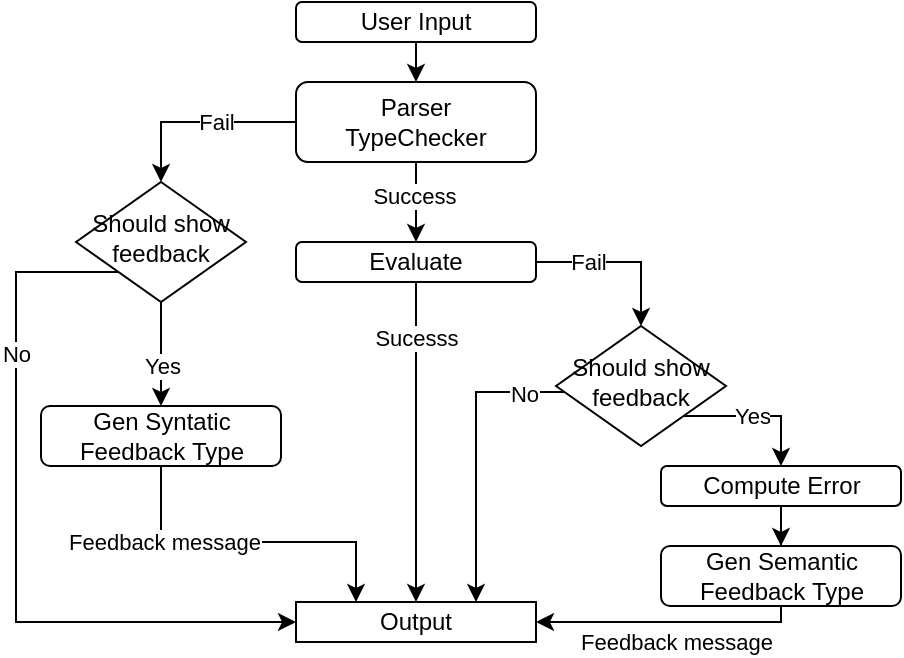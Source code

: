 <mxfile version="25.0.3">
  <diagram id="C5RBs43oDa-KdzZeNtuy" name="Page-1">
    <mxGraphModel dx="875" dy="435" grid="1" gridSize="10" guides="1" tooltips="1" connect="1" arrows="1" fold="1" page="1" pageScale="1" pageWidth="827" pageHeight="1169" math="0" shadow="0">
      <root>
        <mxCell id="WIyWlLk6GJQsqaUBKTNV-0" />
        <mxCell id="WIyWlLk6GJQsqaUBKTNV-1" parent="WIyWlLk6GJQsqaUBKTNV-0" />
        <mxCell id="WsBGhvSw4bJVBRT1fxh5-1" value="Output" style="rounded=0;whiteSpace=wrap;html=1;" parent="WIyWlLk6GJQsqaUBKTNV-1" vertex="1">
          <mxGeometry x="320" y="330" width="120" height="20" as="geometry" />
        </mxCell>
        <mxCell id="WsBGhvSw4bJVBRT1fxh5-2" style="edgeStyle=orthogonalEdgeStyle;rounded=0;orthogonalLoop=1;jettySize=auto;html=1;exitX=0.5;exitY=1;exitDx=0;exitDy=0;entryX=0.5;entryY=0;entryDx=0;entryDy=0;" parent="WIyWlLk6GJQsqaUBKTNV-1" source="WIyWlLk6GJQsqaUBKTNV-3" target="WIyWlLk6GJQsqaUBKTNV-7" edge="1">
          <mxGeometry relative="1" as="geometry" />
        </mxCell>
        <mxCell id="WIyWlLk6GJQsqaUBKTNV-3" value="User Input" style="rounded=1;whiteSpace=wrap;html=1;fontSize=12;glass=0;strokeWidth=1;shadow=0;" parent="WIyWlLk6GJQsqaUBKTNV-1" vertex="1">
          <mxGeometry x="320" y="30" width="120" height="20" as="geometry" />
        </mxCell>
        <mxCell id="WsBGhvSw4bJVBRT1fxh5-29" style="edgeStyle=orthogonalEdgeStyle;rounded=0;orthogonalLoop=1;jettySize=auto;html=1;" parent="WIyWlLk6GJQsqaUBKTNV-1" source="WIyWlLk6GJQsqaUBKTNV-7" target="WsBGhvSw4bJVBRT1fxh5-22" edge="1">
          <mxGeometry relative="1" as="geometry" />
        </mxCell>
        <mxCell id="WsBGhvSw4bJVBRT1fxh5-38" value="Fail" style="edgeLabel;html=1;align=center;verticalAlign=middle;resizable=0;points=[];" parent="WsBGhvSw4bJVBRT1fxh5-29" vertex="1" connectable="0">
          <mxGeometry x="-0.175" y="-4" relative="1" as="geometry">
            <mxPoint y="4" as="offset" />
          </mxGeometry>
        </mxCell>
        <mxCell id="WsBGhvSw4bJVBRT1fxh5-39" style="edgeStyle=orthogonalEdgeStyle;rounded=0;orthogonalLoop=1;jettySize=auto;html=1;entryX=0.5;entryY=0;entryDx=0;entryDy=0;" parent="WIyWlLk6GJQsqaUBKTNV-1" source="WIyWlLk6GJQsqaUBKTNV-7" target="WIyWlLk6GJQsqaUBKTNV-12" edge="1">
          <mxGeometry relative="1" as="geometry" />
        </mxCell>
        <mxCell id="WsBGhvSw4bJVBRT1fxh5-40" value="Success" style="edgeLabel;html=1;align=center;verticalAlign=middle;resizable=0;points=[];" parent="WsBGhvSw4bJVBRT1fxh5-39" vertex="1" connectable="0">
          <mxGeometry x="-0.182" y="-1" relative="1" as="geometry">
            <mxPoint as="offset" />
          </mxGeometry>
        </mxCell>
        <mxCell id="WIyWlLk6GJQsqaUBKTNV-7" value="Parser&lt;div&gt;TypeChecker&lt;/div&gt;" style="rounded=1;whiteSpace=wrap;html=1;fontSize=12;glass=0;strokeWidth=1;shadow=0;" parent="WIyWlLk6GJQsqaUBKTNV-1" vertex="1">
          <mxGeometry x="320" y="70" width="120" height="40" as="geometry" />
        </mxCell>
        <mxCell id="WsBGhvSw4bJVBRT1fxh5-11" style="edgeStyle=orthogonalEdgeStyle;rounded=0;orthogonalLoop=1;jettySize=auto;html=1;exitX=0;exitY=1;exitDx=0;exitDy=0;entryX=0.75;entryY=0;entryDx=0;entryDy=0;" parent="WIyWlLk6GJQsqaUBKTNV-1" source="WIyWlLk6GJQsqaUBKTNV-10" target="WsBGhvSw4bJVBRT1fxh5-1" edge="1">
          <mxGeometry relative="1" as="geometry">
            <mxPoint x="460" y="380" as="targetPoint" />
            <Array as="points">
              <mxPoint x="410" y="225" />
            </Array>
          </mxGeometry>
        </mxCell>
        <mxCell id="WsBGhvSw4bJVBRT1fxh5-25" value="No" style="edgeLabel;html=1;align=center;verticalAlign=middle;resizable=0;points=[];" parent="WsBGhvSw4bJVBRT1fxh5-11" vertex="1" connectable="0">
          <mxGeometry x="-0.562" y="1" relative="1" as="geometry">
            <mxPoint x="-11" as="offset" />
          </mxGeometry>
        </mxCell>
        <mxCell id="WsBGhvSw4bJVBRT1fxh5-12" style="edgeStyle=orthogonalEdgeStyle;rounded=0;orthogonalLoop=1;jettySize=auto;html=1;exitX=1;exitY=1;exitDx=0;exitDy=0;entryX=0.5;entryY=0;entryDx=0;entryDy=0;" parent="WIyWlLk6GJQsqaUBKTNV-1" source="WIyWlLk6GJQsqaUBKTNV-10" target="WIyWlLk6GJQsqaUBKTNV-11" edge="1">
          <mxGeometry relative="1" as="geometry">
            <mxPoint x="542.5" y="262" as="targetPoint" />
            <Array as="points">
              <mxPoint x="562.5" y="237" />
            </Array>
          </mxGeometry>
        </mxCell>
        <mxCell id="WsBGhvSw4bJVBRT1fxh5-24" value="Yes" style="edgeLabel;html=1;align=center;verticalAlign=middle;resizable=0;points=[];" parent="WsBGhvSw4bJVBRT1fxh5-12" vertex="1" connectable="0">
          <mxGeometry x="-0.096" relative="1" as="geometry">
            <mxPoint as="offset" />
          </mxGeometry>
        </mxCell>
        <mxCell id="WIyWlLk6GJQsqaUBKTNV-10" value="Should show&lt;div&gt;feedback&lt;/div&gt;" style="rhombus;whiteSpace=wrap;html=1;shadow=0;fontFamily=Helvetica;fontSize=12;align=center;strokeWidth=1;spacing=6;spacingTop=-4;" parent="WIyWlLk6GJQsqaUBKTNV-1" vertex="1">
          <mxGeometry x="450" y="192" width="85" height="60" as="geometry" />
        </mxCell>
        <mxCell id="WsBGhvSw4bJVBRT1fxh5-14" style="edgeStyle=orthogonalEdgeStyle;rounded=0;orthogonalLoop=1;jettySize=auto;html=1;" parent="WIyWlLk6GJQsqaUBKTNV-1" source="WIyWlLk6GJQsqaUBKTNV-11" target="WsBGhvSw4bJVBRT1fxh5-13" edge="1">
          <mxGeometry relative="1" as="geometry" />
        </mxCell>
        <mxCell id="WIyWlLk6GJQsqaUBKTNV-11" value="Compute Error" style="rounded=1;whiteSpace=wrap;html=1;fontSize=12;glass=0;strokeWidth=1;shadow=0;" parent="WIyWlLk6GJQsqaUBKTNV-1" vertex="1">
          <mxGeometry x="502.5" y="262" width="120" height="20" as="geometry" />
        </mxCell>
        <mxCell id="WsBGhvSw4bJVBRT1fxh5-10" style="edgeStyle=orthogonalEdgeStyle;rounded=0;orthogonalLoop=1;jettySize=auto;html=1;" parent="WIyWlLk6GJQsqaUBKTNV-1" source="WIyWlLk6GJQsqaUBKTNV-12" target="WIyWlLk6GJQsqaUBKTNV-10" edge="1">
          <mxGeometry relative="1" as="geometry" />
        </mxCell>
        <mxCell id="WsBGhvSw4bJVBRT1fxh5-41" value="Fail" style="edgeLabel;html=1;align=center;verticalAlign=middle;resizable=0;points=[];" parent="WsBGhvSw4bJVBRT1fxh5-10" vertex="1" connectable="0">
          <mxGeometry x="-0.384" y="4" relative="1" as="geometry">
            <mxPoint y="4" as="offset" />
          </mxGeometry>
        </mxCell>
        <mxCell id="WsBGhvSw4bJVBRT1fxh5-45" style="edgeStyle=orthogonalEdgeStyle;rounded=0;orthogonalLoop=1;jettySize=auto;html=1;entryX=0.5;entryY=0;entryDx=0;entryDy=0;" parent="WIyWlLk6GJQsqaUBKTNV-1" source="WIyWlLk6GJQsqaUBKTNV-12" target="WsBGhvSw4bJVBRT1fxh5-1" edge="1">
          <mxGeometry relative="1" as="geometry" />
        </mxCell>
        <mxCell id="WsBGhvSw4bJVBRT1fxh5-46" value="Sucesss" style="edgeLabel;html=1;align=center;verticalAlign=middle;resizable=0;points=[];" parent="WsBGhvSw4bJVBRT1fxh5-45" vertex="1" connectable="0">
          <mxGeometry x="-0.657" relative="1" as="geometry">
            <mxPoint as="offset" />
          </mxGeometry>
        </mxCell>
        <mxCell id="WIyWlLk6GJQsqaUBKTNV-12" value="Evaluate" style="rounded=1;whiteSpace=wrap;html=1;fontSize=12;glass=0;strokeWidth=1;shadow=0;" parent="WIyWlLk6GJQsqaUBKTNV-1" vertex="1">
          <mxGeometry x="320" y="150" width="120" height="20" as="geometry" />
        </mxCell>
        <mxCell id="WsBGhvSw4bJVBRT1fxh5-20" style="edgeStyle=orthogonalEdgeStyle;rounded=0;orthogonalLoop=1;jettySize=auto;html=1;entryX=1;entryY=0.5;entryDx=0;entryDy=0;exitX=0.5;exitY=1;exitDx=0;exitDy=0;" parent="WIyWlLk6GJQsqaUBKTNV-1" source="WsBGhvSw4bJVBRT1fxh5-13" target="WsBGhvSw4bJVBRT1fxh5-1" edge="1">
          <mxGeometry relative="1" as="geometry">
            <mxPoint x="590" y="300" as="sourcePoint" />
            <mxPoint x="520" y="370" as="targetPoint" />
            <Array as="points">
              <mxPoint x="563" y="340" />
            </Array>
          </mxGeometry>
        </mxCell>
        <mxCell id="WsBGhvSw4bJVBRT1fxh5-21" value="Feedback message" style="edgeLabel;html=1;align=center;verticalAlign=middle;resizable=0;points=[];" parent="WsBGhvSw4bJVBRT1fxh5-20" vertex="1" connectable="0">
          <mxGeometry x="-0.489" y="-2" relative="1" as="geometry">
            <mxPoint x="-27" y="12" as="offset" />
          </mxGeometry>
        </mxCell>
        <mxCell id="WsBGhvSw4bJVBRT1fxh5-13" value="Gen Semantic&lt;div&gt;Feedback&amp;nbsp;&lt;span style=&quot;background-color: initial;&quot;&gt;Type&lt;/span&gt;&lt;/div&gt;" style="rounded=1;whiteSpace=wrap;html=1;fontSize=12;glass=0;strokeWidth=1;shadow=0;" parent="WIyWlLk6GJQsqaUBKTNV-1" vertex="1">
          <mxGeometry x="502.5" y="302" width="120" height="30" as="geometry" />
        </mxCell>
        <mxCell id="WsBGhvSw4bJVBRT1fxh5-48" style="edgeStyle=orthogonalEdgeStyle;rounded=0;orthogonalLoop=1;jettySize=auto;html=1;exitX=0;exitY=1;exitDx=0;exitDy=0;entryX=0;entryY=0.5;entryDx=0;entryDy=0;" parent="WIyWlLk6GJQsqaUBKTNV-1" source="WsBGhvSw4bJVBRT1fxh5-22" target="WsBGhvSw4bJVBRT1fxh5-1" edge="1">
          <mxGeometry relative="1" as="geometry">
            <mxPoint x="320" y="360" as="targetPoint" />
            <Array as="points">
              <mxPoint x="180" y="165" />
              <mxPoint x="180" y="340" />
            </Array>
          </mxGeometry>
        </mxCell>
        <mxCell id="WsBGhvSw4bJVBRT1fxh5-49" value="No" style="edgeLabel;html=1;align=center;verticalAlign=middle;resizable=0;points=[];" parent="WsBGhvSw4bJVBRT1fxh5-48" vertex="1" connectable="0">
          <mxGeometry x="-0.509" relative="1" as="geometry">
            <mxPoint y="2" as="offset" />
          </mxGeometry>
        </mxCell>
        <mxCell id="WsBGhvSw4bJVBRT1fxh5-52" style="edgeStyle=orthogonalEdgeStyle;rounded=0;orthogonalLoop=1;jettySize=auto;html=1;entryX=0.5;entryY=0;entryDx=0;entryDy=0;" parent="WIyWlLk6GJQsqaUBKTNV-1" source="WsBGhvSw4bJVBRT1fxh5-22" target="WsBGhvSw4bJVBRT1fxh5-51" edge="1">
          <mxGeometry relative="1" as="geometry" />
        </mxCell>
        <mxCell id="WsBGhvSw4bJVBRT1fxh5-53" value="Yes" style="edgeLabel;html=1;align=center;verticalAlign=middle;resizable=0;points=[];" parent="WsBGhvSw4bJVBRT1fxh5-52" vertex="1" connectable="0">
          <mxGeometry x="-0.12" y="-4" relative="1" as="geometry">
            <mxPoint x="4" y="9" as="offset" />
          </mxGeometry>
        </mxCell>
        <mxCell id="WsBGhvSw4bJVBRT1fxh5-22" value="Should show&lt;div&gt;feedback&lt;/div&gt;" style="rhombus;whiteSpace=wrap;html=1;shadow=0;fontFamily=Helvetica;fontSize=12;align=center;strokeWidth=1;spacing=6;spacingTop=-4;" parent="WIyWlLk6GJQsqaUBKTNV-1" vertex="1">
          <mxGeometry x="210" y="120" width="85" height="60" as="geometry" />
        </mxCell>
        <mxCell id="WsBGhvSw4bJVBRT1fxh5-54" style="edgeStyle=orthogonalEdgeStyle;rounded=0;orthogonalLoop=1;jettySize=auto;html=1;entryX=0.25;entryY=0;entryDx=0;entryDy=0;" parent="WIyWlLk6GJQsqaUBKTNV-1" source="WsBGhvSw4bJVBRT1fxh5-51" target="WsBGhvSw4bJVBRT1fxh5-1" edge="1">
          <mxGeometry relative="1" as="geometry">
            <Array as="points">
              <mxPoint x="253" y="300" />
              <mxPoint x="350" y="300" />
            </Array>
          </mxGeometry>
        </mxCell>
        <mxCell id="WsBGhvSw4bJVBRT1fxh5-56" value="Feedback message" style="edgeLabel;html=1;align=center;verticalAlign=middle;resizable=0;points=[];" parent="WsBGhvSw4bJVBRT1fxh5-54" vertex="1" connectable="0">
          <mxGeometry x="-0.525" relative="1" as="geometry">
            <mxPoint as="offset" />
          </mxGeometry>
        </mxCell>
        <mxCell id="WsBGhvSw4bJVBRT1fxh5-51" value="Gen Syntatic&lt;div&gt;Feedback&amp;nbsp;&lt;span style=&quot;background-color: initial;&quot;&gt;Type&lt;/span&gt;&lt;/div&gt;" style="rounded=1;whiteSpace=wrap;html=1;fontSize=12;glass=0;strokeWidth=1;shadow=0;" parent="WIyWlLk6GJQsqaUBKTNV-1" vertex="1">
          <mxGeometry x="192.5" y="232" width="120" height="30" as="geometry" />
        </mxCell>
      </root>
    </mxGraphModel>
  </diagram>
</mxfile>
